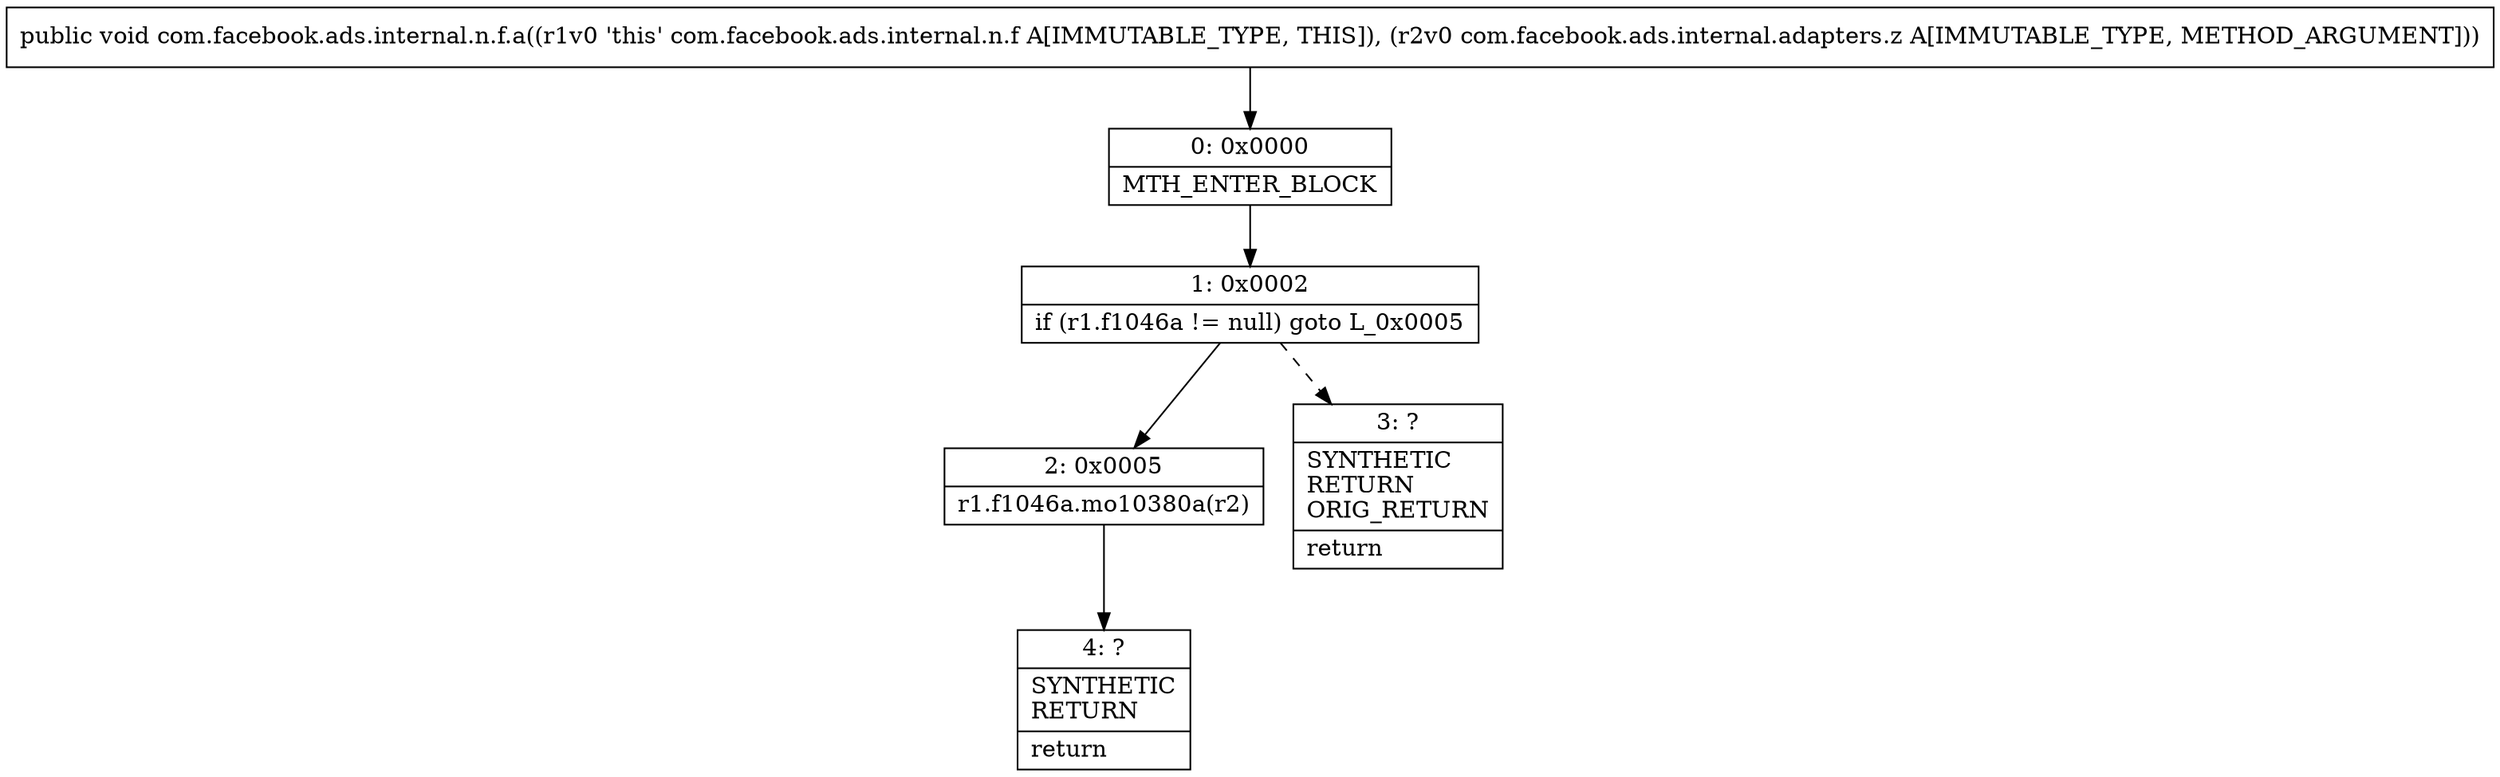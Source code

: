 digraph "CFG forcom.facebook.ads.internal.n.f.a(Lcom\/facebook\/ads\/internal\/adapters\/z;)V" {
Node_0 [shape=record,label="{0\:\ 0x0000|MTH_ENTER_BLOCK\l}"];
Node_1 [shape=record,label="{1\:\ 0x0002|if (r1.f1046a != null) goto L_0x0005\l}"];
Node_2 [shape=record,label="{2\:\ 0x0005|r1.f1046a.mo10380a(r2)\l}"];
Node_3 [shape=record,label="{3\:\ ?|SYNTHETIC\lRETURN\lORIG_RETURN\l|return\l}"];
Node_4 [shape=record,label="{4\:\ ?|SYNTHETIC\lRETURN\l|return\l}"];
MethodNode[shape=record,label="{public void com.facebook.ads.internal.n.f.a((r1v0 'this' com.facebook.ads.internal.n.f A[IMMUTABLE_TYPE, THIS]), (r2v0 com.facebook.ads.internal.adapters.z A[IMMUTABLE_TYPE, METHOD_ARGUMENT])) }"];
MethodNode -> Node_0;
Node_0 -> Node_1;
Node_1 -> Node_2;
Node_1 -> Node_3[style=dashed];
Node_2 -> Node_4;
}

